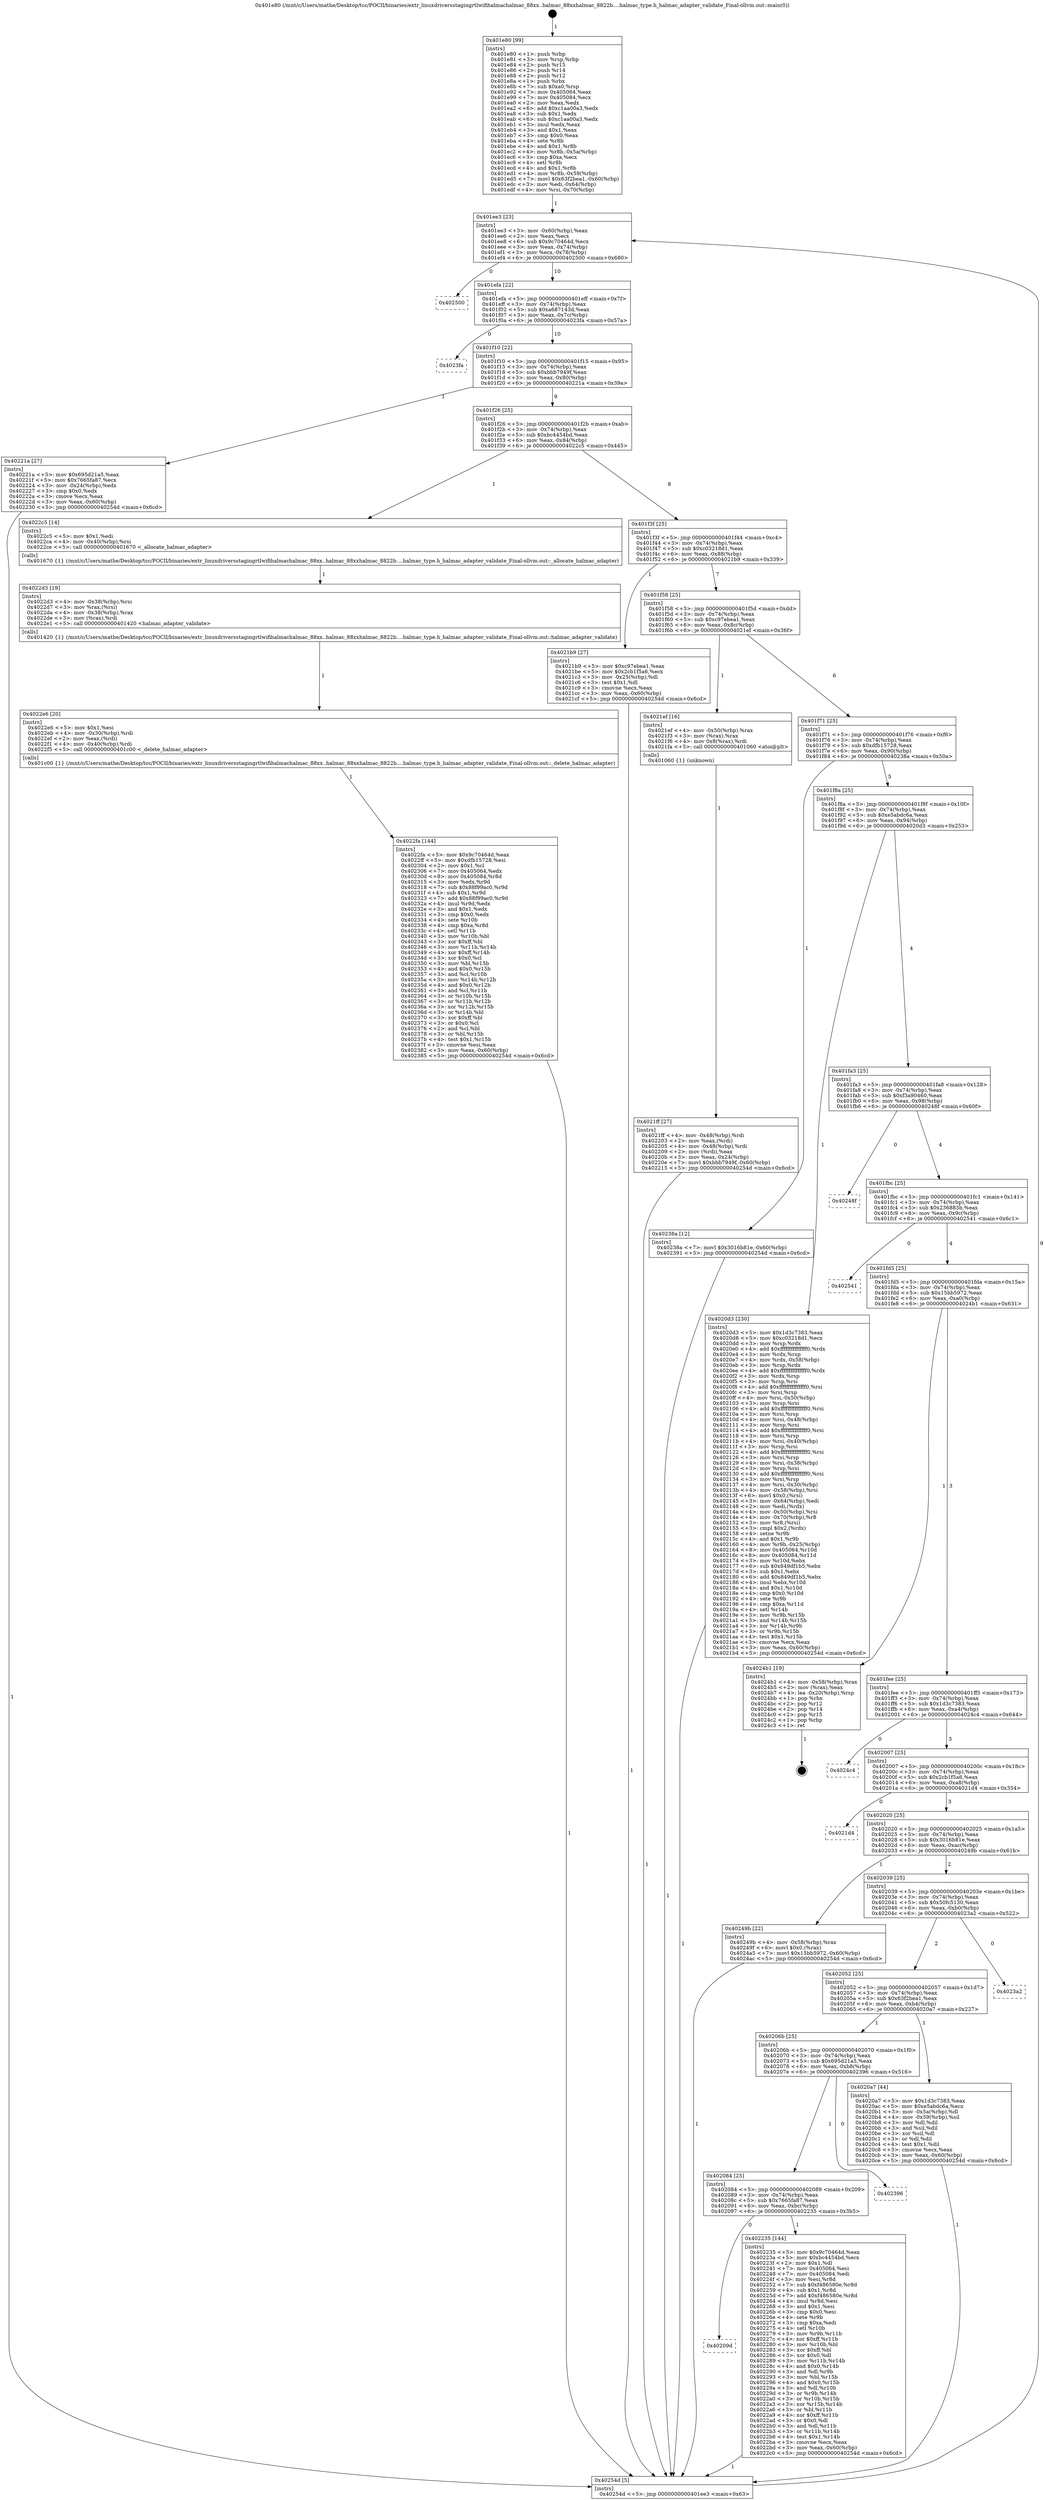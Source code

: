 digraph "0x401e80" {
  label = "0x401e80 (/mnt/c/Users/mathe/Desktop/tcc/POCII/binaries/extr_linuxdriversstagingrtlwifihalmachalmac_88xx..halmac_88xxhalmac_8822b....halmac_type.h_halmac_adapter_validate_Final-ollvm.out::main(0))"
  labelloc = "t"
  node[shape=record]

  Entry [label="",width=0.3,height=0.3,shape=circle,fillcolor=black,style=filled]
  "0x401ee3" [label="{
     0x401ee3 [23]\l
     | [instrs]\l
     &nbsp;&nbsp;0x401ee3 \<+3\>: mov -0x60(%rbp),%eax\l
     &nbsp;&nbsp;0x401ee6 \<+2\>: mov %eax,%ecx\l
     &nbsp;&nbsp;0x401ee8 \<+6\>: sub $0x9c70464d,%ecx\l
     &nbsp;&nbsp;0x401eee \<+3\>: mov %eax,-0x74(%rbp)\l
     &nbsp;&nbsp;0x401ef1 \<+3\>: mov %ecx,-0x78(%rbp)\l
     &nbsp;&nbsp;0x401ef4 \<+6\>: je 0000000000402500 \<main+0x680\>\l
  }"]
  "0x402500" [label="{
     0x402500\l
  }", style=dashed]
  "0x401efa" [label="{
     0x401efa [22]\l
     | [instrs]\l
     &nbsp;&nbsp;0x401efa \<+5\>: jmp 0000000000401eff \<main+0x7f\>\l
     &nbsp;&nbsp;0x401eff \<+3\>: mov -0x74(%rbp),%eax\l
     &nbsp;&nbsp;0x401f02 \<+5\>: sub $0xa687143d,%eax\l
     &nbsp;&nbsp;0x401f07 \<+3\>: mov %eax,-0x7c(%rbp)\l
     &nbsp;&nbsp;0x401f0a \<+6\>: je 00000000004023fa \<main+0x57a\>\l
  }"]
  Exit [label="",width=0.3,height=0.3,shape=circle,fillcolor=black,style=filled,peripheries=2]
  "0x4023fa" [label="{
     0x4023fa\l
  }", style=dashed]
  "0x401f10" [label="{
     0x401f10 [22]\l
     | [instrs]\l
     &nbsp;&nbsp;0x401f10 \<+5\>: jmp 0000000000401f15 \<main+0x95\>\l
     &nbsp;&nbsp;0x401f15 \<+3\>: mov -0x74(%rbp),%eax\l
     &nbsp;&nbsp;0x401f18 \<+5\>: sub $0xbbb7949f,%eax\l
     &nbsp;&nbsp;0x401f1d \<+3\>: mov %eax,-0x80(%rbp)\l
     &nbsp;&nbsp;0x401f20 \<+6\>: je 000000000040221a \<main+0x39a\>\l
  }"]
  "0x4022fa" [label="{
     0x4022fa [144]\l
     | [instrs]\l
     &nbsp;&nbsp;0x4022fa \<+5\>: mov $0x9c70464d,%eax\l
     &nbsp;&nbsp;0x4022ff \<+5\>: mov $0xdfb15728,%esi\l
     &nbsp;&nbsp;0x402304 \<+2\>: mov $0x1,%cl\l
     &nbsp;&nbsp;0x402306 \<+7\>: mov 0x405064,%edx\l
     &nbsp;&nbsp;0x40230d \<+8\>: mov 0x405084,%r8d\l
     &nbsp;&nbsp;0x402315 \<+3\>: mov %edx,%r9d\l
     &nbsp;&nbsp;0x402318 \<+7\>: sub $0x88f99ac0,%r9d\l
     &nbsp;&nbsp;0x40231f \<+4\>: sub $0x1,%r9d\l
     &nbsp;&nbsp;0x402323 \<+7\>: add $0x88f99ac0,%r9d\l
     &nbsp;&nbsp;0x40232a \<+4\>: imul %r9d,%edx\l
     &nbsp;&nbsp;0x40232e \<+3\>: and $0x1,%edx\l
     &nbsp;&nbsp;0x402331 \<+3\>: cmp $0x0,%edx\l
     &nbsp;&nbsp;0x402334 \<+4\>: sete %r10b\l
     &nbsp;&nbsp;0x402338 \<+4\>: cmp $0xa,%r8d\l
     &nbsp;&nbsp;0x40233c \<+4\>: setl %r11b\l
     &nbsp;&nbsp;0x402340 \<+3\>: mov %r10b,%bl\l
     &nbsp;&nbsp;0x402343 \<+3\>: xor $0xff,%bl\l
     &nbsp;&nbsp;0x402346 \<+3\>: mov %r11b,%r14b\l
     &nbsp;&nbsp;0x402349 \<+4\>: xor $0xff,%r14b\l
     &nbsp;&nbsp;0x40234d \<+3\>: xor $0x0,%cl\l
     &nbsp;&nbsp;0x402350 \<+3\>: mov %bl,%r15b\l
     &nbsp;&nbsp;0x402353 \<+4\>: and $0x0,%r15b\l
     &nbsp;&nbsp;0x402357 \<+3\>: and %cl,%r10b\l
     &nbsp;&nbsp;0x40235a \<+3\>: mov %r14b,%r12b\l
     &nbsp;&nbsp;0x40235d \<+4\>: and $0x0,%r12b\l
     &nbsp;&nbsp;0x402361 \<+3\>: and %cl,%r11b\l
     &nbsp;&nbsp;0x402364 \<+3\>: or %r10b,%r15b\l
     &nbsp;&nbsp;0x402367 \<+3\>: or %r11b,%r12b\l
     &nbsp;&nbsp;0x40236a \<+3\>: xor %r12b,%r15b\l
     &nbsp;&nbsp;0x40236d \<+3\>: or %r14b,%bl\l
     &nbsp;&nbsp;0x402370 \<+3\>: xor $0xff,%bl\l
     &nbsp;&nbsp;0x402373 \<+3\>: or $0x0,%cl\l
     &nbsp;&nbsp;0x402376 \<+2\>: and %cl,%bl\l
     &nbsp;&nbsp;0x402378 \<+3\>: or %bl,%r15b\l
     &nbsp;&nbsp;0x40237b \<+4\>: test $0x1,%r15b\l
     &nbsp;&nbsp;0x40237f \<+3\>: cmovne %esi,%eax\l
     &nbsp;&nbsp;0x402382 \<+3\>: mov %eax,-0x60(%rbp)\l
     &nbsp;&nbsp;0x402385 \<+5\>: jmp 000000000040254d \<main+0x6cd\>\l
  }"]
  "0x40221a" [label="{
     0x40221a [27]\l
     | [instrs]\l
     &nbsp;&nbsp;0x40221a \<+5\>: mov $0x695d21a5,%eax\l
     &nbsp;&nbsp;0x40221f \<+5\>: mov $0x7665fa87,%ecx\l
     &nbsp;&nbsp;0x402224 \<+3\>: mov -0x24(%rbp),%edx\l
     &nbsp;&nbsp;0x402227 \<+3\>: cmp $0x0,%edx\l
     &nbsp;&nbsp;0x40222a \<+3\>: cmove %ecx,%eax\l
     &nbsp;&nbsp;0x40222d \<+3\>: mov %eax,-0x60(%rbp)\l
     &nbsp;&nbsp;0x402230 \<+5\>: jmp 000000000040254d \<main+0x6cd\>\l
  }"]
  "0x401f26" [label="{
     0x401f26 [25]\l
     | [instrs]\l
     &nbsp;&nbsp;0x401f26 \<+5\>: jmp 0000000000401f2b \<main+0xab\>\l
     &nbsp;&nbsp;0x401f2b \<+3\>: mov -0x74(%rbp),%eax\l
     &nbsp;&nbsp;0x401f2e \<+5\>: sub $0xbc4454bd,%eax\l
     &nbsp;&nbsp;0x401f33 \<+6\>: mov %eax,-0x84(%rbp)\l
     &nbsp;&nbsp;0x401f39 \<+6\>: je 00000000004022c5 \<main+0x445\>\l
  }"]
  "0x4022e6" [label="{
     0x4022e6 [20]\l
     | [instrs]\l
     &nbsp;&nbsp;0x4022e6 \<+5\>: mov $0x1,%esi\l
     &nbsp;&nbsp;0x4022eb \<+4\>: mov -0x30(%rbp),%rdi\l
     &nbsp;&nbsp;0x4022ef \<+2\>: mov %eax,(%rdi)\l
     &nbsp;&nbsp;0x4022f1 \<+4\>: mov -0x40(%rbp),%rdi\l
     &nbsp;&nbsp;0x4022f5 \<+5\>: call 0000000000401c00 \<_delete_halmac_adapter\>\l
     | [calls]\l
     &nbsp;&nbsp;0x401c00 \{1\} (/mnt/c/Users/mathe/Desktop/tcc/POCII/binaries/extr_linuxdriversstagingrtlwifihalmachalmac_88xx..halmac_88xxhalmac_8822b....halmac_type.h_halmac_adapter_validate_Final-ollvm.out::_delete_halmac_adapter)\l
  }"]
  "0x4022c5" [label="{
     0x4022c5 [14]\l
     | [instrs]\l
     &nbsp;&nbsp;0x4022c5 \<+5\>: mov $0x1,%edi\l
     &nbsp;&nbsp;0x4022ca \<+4\>: mov -0x40(%rbp),%rsi\l
     &nbsp;&nbsp;0x4022ce \<+5\>: call 0000000000401670 \<_allocate_halmac_adapter\>\l
     | [calls]\l
     &nbsp;&nbsp;0x401670 \{1\} (/mnt/c/Users/mathe/Desktop/tcc/POCII/binaries/extr_linuxdriversstagingrtlwifihalmachalmac_88xx..halmac_88xxhalmac_8822b....halmac_type.h_halmac_adapter_validate_Final-ollvm.out::_allocate_halmac_adapter)\l
  }"]
  "0x401f3f" [label="{
     0x401f3f [25]\l
     | [instrs]\l
     &nbsp;&nbsp;0x401f3f \<+5\>: jmp 0000000000401f44 \<main+0xc4\>\l
     &nbsp;&nbsp;0x401f44 \<+3\>: mov -0x74(%rbp),%eax\l
     &nbsp;&nbsp;0x401f47 \<+5\>: sub $0xc03218d1,%eax\l
     &nbsp;&nbsp;0x401f4c \<+6\>: mov %eax,-0x88(%rbp)\l
     &nbsp;&nbsp;0x401f52 \<+6\>: je 00000000004021b9 \<main+0x339\>\l
  }"]
  "0x4022d3" [label="{
     0x4022d3 [19]\l
     | [instrs]\l
     &nbsp;&nbsp;0x4022d3 \<+4\>: mov -0x38(%rbp),%rsi\l
     &nbsp;&nbsp;0x4022d7 \<+3\>: mov %rax,(%rsi)\l
     &nbsp;&nbsp;0x4022da \<+4\>: mov -0x38(%rbp),%rax\l
     &nbsp;&nbsp;0x4022de \<+3\>: mov (%rax),%rdi\l
     &nbsp;&nbsp;0x4022e1 \<+5\>: call 0000000000401420 \<halmac_adapter_validate\>\l
     | [calls]\l
     &nbsp;&nbsp;0x401420 \{1\} (/mnt/c/Users/mathe/Desktop/tcc/POCII/binaries/extr_linuxdriversstagingrtlwifihalmachalmac_88xx..halmac_88xxhalmac_8822b....halmac_type.h_halmac_adapter_validate_Final-ollvm.out::halmac_adapter_validate)\l
  }"]
  "0x4021b9" [label="{
     0x4021b9 [27]\l
     | [instrs]\l
     &nbsp;&nbsp;0x4021b9 \<+5\>: mov $0xc97ebea1,%eax\l
     &nbsp;&nbsp;0x4021be \<+5\>: mov $0x2cb1f5a6,%ecx\l
     &nbsp;&nbsp;0x4021c3 \<+3\>: mov -0x25(%rbp),%dl\l
     &nbsp;&nbsp;0x4021c6 \<+3\>: test $0x1,%dl\l
     &nbsp;&nbsp;0x4021c9 \<+3\>: cmovne %ecx,%eax\l
     &nbsp;&nbsp;0x4021cc \<+3\>: mov %eax,-0x60(%rbp)\l
     &nbsp;&nbsp;0x4021cf \<+5\>: jmp 000000000040254d \<main+0x6cd\>\l
  }"]
  "0x401f58" [label="{
     0x401f58 [25]\l
     | [instrs]\l
     &nbsp;&nbsp;0x401f58 \<+5\>: jmp 0000000000401f5d \<main+0xdd\>\l
     &nbsp;&nbsp;0x401f5d \<+3\>: mov -0x74(%rbp),%eax\l
     &nbsp;&nbsp;0x401f60 \<+5\>: sub $0xc97ebea1,%eax\l
     &nbsp;&nbsp;0x401f65 \<+6\>: mov %eax,-0x8c(%rbp)\l
     &nbsp;&nbsp;0x401f6b \<+6\>: je 00000000004021ef \<main+0x36f\>\l
  }"]
  "0x40209d" [label="{
     0x40209d\l
  }", style=dashed]
  "0x4021ef" [label="{
     0x4021ef [16]\l
     | [instrs]\l
     &nbsp;&nbsp;0x4021ef \<+4\>: mov -0x50(%rbp),%rax\l
     &nbsp;&nbsp;0x4021f3 \<+3\>: mov (%rax),%rax\l
     &nbsp;&nbsp;0x4021f6 \<+4\>: mov 0x8(%rax),%rdi\l
     &nbsp;&nbsp;0x4021fa \<+5\>: call 0000000000401060 \<atoi@plt\>\l
     | [calls]\l
     &nbsp;&nbsp;0x401060 \{1\} (unknown)\l
  }"]
  "0x401f71" [label="{
     0x401f71 [25]\l
     | [instrs]\l
     &nbsp;&nbsp;0x401f71 \<+5\>: jmp 0000000000401f76 \<main+0xf6\>\l
     &nbsp;&nbsp;0x401f76 \<+3\>: mov -0x74(%rbp),%eax\l
     &nbsp;&nbsp;0x401f79 \<+5\>: sub $0xdfb15728,%eax\l
     &nbsp;&nbsp;0x401f7e \<+6\>: mov %eax,-0x90(%rbp)\l
     &nbsp;&nbsp;0x401f84 \<+6\>: je 000000000040238a \<main+0x50a\>\l
  }"]
  "0x402235" [label="{
     0x402235 [144]\l
     | [instrs]\l
     &nbsp;&nbsp;0x402235 \<+5\>: mov $0x9c70464d,%eax\l
     &nbsp;&nbsp;0x40223a \<+5\>: mov $0xbc4454bd,%ecx\l
     &nbsp;&nbsp;0x40223f \<+2\>: mov $0x1,%dl\l
     &nbsp;&nbsp;0x402241 \<+7\>: mov 0x405064,%esi\l
     &nbsp;&nbsp;0x402248 \<+7\>: mov 0x405084,%edi\l
     &nbsp;&nbsp;0x40224f \<+3\>: mov %esi,%r8d\l
     &nbsp;&nbsp;0x402252 \<+7\>: sub $0xf486580e,%r8d\l
     &nbsp;&nbsp;0x402259 \<+4\>: sub $0x1,%r8d\l
     &nbsp;&nbsp;0x40225d \<+7\>: add $0xf486580e,%r8d\l
     &nbsp;&nbsp;0x402264 \<+4\>: imul %r8d,%esi\l
     &nbsp;&nbsp;0x402268 \<+3\>: and $0x1,%esi\l
     &nbsp;&nbsp;0x40226b \<+3\>: cmp $0x0,%esi\l
     &nbsp;&nbsp;0x40226e \<+4\>: sete %r9b\l
     &nbsp;&nbsp;0x402272 \<+3\>: cmp $0xa,%edi\l
     &nbsp;&nbsp;0x402275 \<+4\>: setl %r10b\l
     &nbsp;&nbsp;0x402279 \<+3\>: mov %r9b,%r11b\l
     &nbsp;&nbsp;0x40227c \<+4\>: xor $0xff,%r11b\l
     &nbsp;&nbsp;0x402280 \<+3\>: mov %r10b,%bl\l
     &nbsp;&nbsp;0x402283 \<+3\>: xor $0xff,%bl\l
     &nbsp;&nbsp;0x402286 \<+3\>: xor $0x0,%dl\l
     &nbsp;&nbsp;0x402289 \<+3\>: mov %r11b,%r14b\l
     &nbsp;&nbsp;0x40228c \<+4\>: and $0x0,%r14b\l
     &nbsp;&nbsp;0x402290 \<+3\>: and %dl,%r9b\l
     &nbsp;&nbsp;0x402293 \<+3\>: mov %bl,%r15b\l
     &nbsp;&nbsp;0x402296 \<+4\>: and $0x0,%r15b\l
     &nbsp;&nbsp;0x40229a \<+3\>: and %dl,%r10b\l
     &nbsp;&nbsp;0x40229d \<+3\>: or %r9b,%r14b\l
     &nbsp;&nbsp;0x4022a0 \<+3\>: or %r10b,%r15b\l
     &nbsp;&nbsp;0x4022a3 \<+3\>: xor %r15b,%r14b\l
     &nbsp;&nbsp;0x4022a6 \<+3\>: or %bl,%r11b\l
     &nbsp;&nbsp;0x4022a9 \<+4\>: xor $0xff,%r11b\l
     &nbsp;&nbsp;0x4022ad \<+3\>: or $0x0,%dl\l
     &nbsp;&nbsp;0x4022b0 \<+3\>: and %dl,%r11b\l
     &nbsp;&nbsp;0x4022b3 \<+3\>: or %r11b,%r14b\l
     &nbsp;&nbsp;0x4022b6 \<+4\>: test $0x1,%r14b\l
     &nbsp;&nbsp;0x4022ba \<+3\>: cmovne %ecx,%eax\l
     &nbsp;&nbsp;0x4022bd \<+3\>: mov %eax,-0x60(%rbp)\l
     &nbsp;&nbsp;0x4022c0 \<+5\>: jmp 000000000040254d \<main+0x6cd\>\l
  }"]
  "0x40238a" [label="{
     0x40238a [12]\l
     | [instrs]\l
     &nbsp;&nbsp;0x40238a \<+7\>: movl $0x3016b81e,-0x60(%rbp)\l
     &nbsp;&nbsp;0x402391 \<+5\>: jmp 000000000040254d \<main+0x6cd\>\l
  }"]
  "0x401f8a" [label="{
     0x401f8a [25]\l
     | [instrs]\l
     &nbsp;&nbsp;0x401f8a \<+5\>: jmp 0000000000401f8f \<main+0x10f\>\l
     &nbsp;&nbsp;0x401f8f \<+3\>: mov -0x74(%rbp),%eax\l
     &nbsp;&nbsp;0x401f92 \<+5\>: sub $0xe5abdc6a,%eax\l
     &nbsp;&nbsp;0x401f97 \<+6\>: mov %eax,-0x94(%rbp)\l
     &nbsp;&nbsp;0x401f9d \<+6\>: je 00000000004020d3 \<main+0x253\>\l
  }"]
  "0x402084" [label="{
     0x402084 [25]\l
     | [instrs]\l
     &nbsp;&nbsp;0x402084 \<+5\>: jmp 0000000000402089 \<main+0x209\>\l
     &nbsp;&nbsp;0x402089 \<+3\>: mov -0x74(%rbp),%eax\l
     &nbsp;&nbsp;0x40208c \<+5\>: sub $0x7665fa87,%eax\l
     &nbsp;&nbsp;0x402091 \<+6\>: mov %eax,-0xbc(%rbp)\l
     &nbsp;&nbsp;0x402097 \<+6\>: je 0000000000402235 \<main+0x3b5\>\l
  }"]
  "0x4020d3" [label="{
     0x4020d3 [230]\l
     | [instrs]\l
     &nbsp;&nbsp;0x4020d3 \<+5\>: mov $0x1d3c7383,%eax\l
     &nbsp;&nbsp;0x4020d8 \<+5\>: mov $0xc03218d1,%ecx\l
     &nbsp;&nbsp;0x4020dd \<+3\>: mov %rsp,%rdx\l
     &nbsp;&nbsp;0x4020e0 \<+4\>: add $0xfffffffffffffff0,%rdx\l
     &nbsp;&nbsp;0x4020e4 \<+3\>: mov %rdx,%rsp\l
     &nbsp;&nbsp;0x4020e7 \<+4\>: mov %rdx,-0x58(%rbp)\l
     &nbsp;&nbsp;0x4020eb \<+3\>: mov %rsp,%rdx\l
     &nbsp;&nbsp;0x4020ee \<+4\>: add $0xfffffffffffffff0,%rdx\l
     &nbsp;&nbsp;0x4020f2 \<+3\>: mov %rdx,%rsp\l
     &nbsp;&nbsp;0x4020f5 \<+3\>: mov %rsp,%rsi\l
     &nbsp;&nbsp;0x4020f8 \<+4\>: add $0xfffffffffffffff0,%rsi\l
     &nbsp;&nbsp;0x4020fc \<+3\>: mov %rsi,%rsp\l
     &nbsp;&nbsp;0x4020ff \<+4\>: mov %rsi,-0x50(%rbp)\l
     &nbsp;&nbsp;0x402103 \<+3\>: mov %rsp,%rsi\l
     &nbsp;&nbsp;0x402106 \<+4\>: add $0xfffffffffffffff0,%rsi\l
     &nbsp;&nbsp;0x40210a \<+3\>: mov %rsi,%rsp\l
     &nbsp;&nbsp;0x40210d \<+4\>: mov %rsi,-0x48(%rbp)\l
     &nbsp;&nbsp;0x402111 \<+3\>: mov %rsp,%rsi\l
     &nbsp;&nbsp;0x402114 \<+4\>: add $0xfffffffffffffff0,%rsi\l
     &nbsp;&nbsp;0x402118 \<+3\>: mov %rsi,%rsp\l
     &nbsp;&nbsp;0x40211b \<+4\>: mov %rsi,-0x40(%rbp)\l
     &nbsp;&nbsp;0x40211f \<+3\>: mov %rsp,%rsi\l
     &nbsp;&nbsp;0x402122 \<+4\>: add $0xfffffffffffffff0,%rsi\l
     &nbsp;&nbsp;0x402126 \<+3\>: mov %rsi,%rsp\l
     &nbsp;&nbsp;0x402129 \<+4\>: mov %rsi,-0x38(%rbp)\l
     &nbsp;&nbsp;0x40212d \<+3\>: mov %rsp,%rsi\l
     &nbsp;&nbsp;0x402130 \<+4\>: add $0xfffffffffffffff0,%rsi\l
     &nbsp;&nbsp;0x402134 \<+3\>: mov %rsi,%rsp\l
     &nbsp;&nbsp;0x402137 \<+4\>: mov %rsi,-0x30(%rbp)\l
     &nbsp;&nbsp;0x40213b \<+4\>: mov -0x58(%rbp),%rsi\l
     &nbsp;&nbsp;0x40213f \<+6\>: movl $0x0,(%rsi)\l
     &nbsp;&nbsp;0x402145 \<+3\>: mov -0x64(%rbp),%edi\l
     &nbsp;&nbsp;0x402148 \<+2\>: mov %edi,(%rdx)\l
     &nbsp;&nbsp;0x40214a \<+4\>: mov -0x50(%rbp),%rsi\l
     &nbsp;&nbsp;0x40214e \<+4\>: mov -0x70(%rbp),%r8\l
     &nbsp;&nbsp;0x402152 \<+3\>: mov %r8,(%rsi)\l
     &nbsp;&nbsp;0x402155 \<+3\>: cmpl $0x2,(%rdx)\l
     &nbsp;&nbsp;0x402158 \<+4\>: setne %r9b\l
     &nbsp;&nbsp;0x40215c \<+4\>: and $0x1,%r9b\l
     &nbsp;&nbsp;0x402160 \<+4\>: mov %r9b,-0x25(%rbp)\l
     &nbsp;&nbsp;0x402164 \<+8\>: mov 0x405064,%r10d\l
     &nbsp;&nbsp;0x40216c \<+8\>: mov 0x405084,%r11d\l
     &nbsp;&nbsp;0x402174 \<+3\>: mov %r10d,%ebx\l
     &nbsp;&nbsp;0x402177 \<+6\>: sub $0x849df1b5,%ebx\l
     &nbsp;&nbsp;0x40217d \<+3\>: sub $0x1,%ebx\l
     &nbsp;&nbsp;0x402180 \<+6\>: add $0x849df1b5,%ebx\l
     &nbsp;&nbsp;0x402186 \<+4\>: imul %ebx,%r10d\l
     &nbsp;&nbsp;0x40218a \<+4\>: and $0x1,%r10d\l
     &nbsp;&nbsp;0x40218e \<+4\>: cmp $0x0,%r10d\l
     &nbsp;&nbsp;0x402192 \<+4\>: sete %r9b\l
     &nbsp;&nbsp;0x402196 \<+4\>: cmp $0xa,%r11d\l
     &nbsp;&nbsp;0x40219a \<+4\>: setl %r14b\l
     &nbsp;&nbsp;0x40219e \<+3\>: mov %r9b,%r15b\l
     &nbsp;&nbsp;0x4021a1 \<+3\>: and %r14b,%r15b\l
     &nbsp;&nbsp;0x4021a4 \<+3\>: xor %r14b,%r9b\l
     &nbsp;&nbsp;0x4021a7 \<+3\>: or %r9b,%r15b\l
     &nbsp;&nbsp;0x4021aa \<+4\>: test $0x1,%r15b\l
     &nbsp;&nbsp;0x4021ae \<+3\>: cmovne %ecx,%eax\l
     &nbsp;&nbsp;0x4021b1 \<+3\>: mov %eax,-0x60(%rbp)\l
     &nbsp;&nbsp;0x4021b4 \<+5\>: jmp 000000000040254d \<main+0x6cd\>\l
  }"]
  "0x401fa3" [label="{
     0x401fa3 [25]\l
     | [instrs]\l
     &nbsp;&nbsp;0x401fa3 \<+5\>: jmp 0000000000401fa8 \<main+0x128\>\l
     &nbsp;&nbsp;0x401fa8 \<+3\>: mov -0x74(%rbp),%eax\l
     &nbsp;&nbsp;0x401fab \<+5\>: sub $0xf3a90460,%eax\l
     &nbsp;&nbsp;0x401fb0 \<+6\>: mov %eax,-0x98(%rbp)\l
     &nbsp;&nbsp;0x401fb6 \<+6\>: je 000000000040248f \<main+0x60f\>\l
  }"]
  "0x402396" [label="{
     0x402396\l
  }", style=dashed]
  "0x40248f" [label="{
     0x40248f\l
  }", style=dashed]
  "0x401fbc" [label="{
     0x401fbc [25]\l
     | [instrs]\l
     &nbsp;&nbsp;0x401fbc \<+5\>: jmp 0000000000401fc1 \<main+0x141\>\l
     &nbsp;&nbsp;0x401fc1 \<+3\>: mov -0x74(%rbp),%eax\l
     &nbsp;&nbsp;0x401fc4 \<+5\>: sub $0x236883b,%eax\l
     &nbsp;&nbsp;0x401fc9 \<+6\>: mov %eax,-0x9c(%rbp)\l
     &nbsp;&nbsp;0x401fcf \<+6\>: je 0000000000402541 \<main+0x6c1\>\l
  }"]
  "0x4021ff" [label="{
     0x4021ff [27]\l
     | [instrs]\l
     &nbsp;&nbsp;0x4021ff \<+4\>: mov -0x48(%rbp),%rdi\l
     &nbsp;&nbsp;0x402203 \<+2\>: mov %eax,(%rdi)\l
     &nbsp;&nbsp;0x402205 \<+4\>: mov -0x48(%rbp),%rdi\l
     &nbsp;&nbsp;0x402209 \<+2\>: mov (%rdi),%eax\l
     &nbsp;&nbsp;0x40220b \<+3\>: mov %eax,-0x24(%rbp)\l
     &nbsp;&nbsp;0x40220e \<+7\>: movl $0xbbb7949f,-0x60(%rbp)\l
     &nbsp;&nbsp;0x402215 \<+5\>: jmp 000000000040254d \<main+0x6cd\>\l
  }"]
  "0x402541" [label="{
     0x402541\l
  }", style=dashed]
  "0x401fd5" [label="{
     0x401fd5 [25]\l
     | [instrs]\l
     &nbsp;&nbsp;0x401fd5 \<+5\>: jmp 0000000000401fda \<main+0x15a\>\l
     &nbsp;&nbsp;0x401fda \<+3\>: mov -0x74(%rbp),%eax\l
     &nbsp;&nbsp;0x401fdd \<+5\>: sub $0x15bb5972,%eax\l
     &nbsp;&nbsp;0x401fe2 \<+6\>: mov %eax,-0xa0(%rbp)\l
     &nbsp;&nbsp;0x401fe8 \<+6\>: je 00000000004024b1 \<main+0x631\>\l
  }"]
  "0x401e80" [label="{
     0x401e80 [99]\l
     | [instrs]\l
     &nbsp;&nbsp;0x401e80 \<+1\>: push %rbp\l
     &nbsp;&nbsp;0x401e81 \<+3\>: mov %rsp,%rbp\l
     &nbsp;&nbsp;0x401e84 \<+2\>: push %r15\l
     &nbsp;&nbsp;0x401e86 \<+2\>: push %r14\l
     &nbsp;&nbsp;0x401e88 \<+2\>: push %r12\l
     &nbsp;&nbsp;0x401e8a \<+1\>: push %rbx\l
     &nbsp;&nbsp;0x401e8b \<+7\>: sub $0xa0,%rsp\l
     &nbsp;&nbsp;0x401e92 \<+7\>: mov 0x405064,%eax\l
     &nbsp;&nbsp;0x401e99 \<+7\>: mov 0x405084,%ecx\l
     &nbsp;&nbsp;0x401ea0 \<+2\>: mov %eax,%edx\l
     &nbsp;&nbsp;0x401ea2 \<+6\>: add $0xc1aa00a3,%edx\l
     &nbsp;&nbsp;0x401ea8 \<+3\>: sub $0x1,%edx\l
     &nbsp;&nbsp;0x401eab \<+6\>: sub $0xc1aa00a3,%edx\l
     &nbsp;&nbsp;0x401eb1 \<+3\>: imul %edx,%eax\l
     &nbsp;&nbsp;0x401eb4 \<+3\>: and $0x1,%eax\l
     &nbsp;&nbsp;0x401eb7 \<+3\>: cmp $0x0,%eax\l
     &nbsp;&nbsp;0x401eba \<+4\>: sete %r8b\l
     &nbsp;&nbsp;0x401ebe \<+4\>: and $0x1,%r8b\l
     &nbsp;&nbsp;0x401ec2 \<+4\>: mov %r8b,-0x5a(%rbp)\l
     &nbsp;&nbsp;0x401ec6 \<+3\>: cmp $0xa,%ecx\l
     &nbsp;&nbsp;0x401ec9 \<+4\>: setl %r8b\l
     &nbsp;&nbsp;0x401ecd \<+4\>: and $0x1,%r8b\l
     &nbsp;&nbsp;0x401ed1 \<+4\>: mov %r8b,-0x59(%rbp)\l
     &nbsp;&nbsp;0x401ed5 \<+7\>: movl $0x63f2bea1,-0x60(%rbp)\l
     &nbsp;&nbsp;0x401edc \<+3\>: mov %edi,-0x64(%rbp)\l
     &nbsp;&nbsp;0x401edf \<+4\>: mov %rsi,-0x70(%rbp)\l
  }"]
  "0x4024b1" [label="{
     0x4024b1 [19]\l
     | [instrs]\l
     &nbsp;&nbsp;0x4024b1 \<+4\>: mov -0x58(%rbp),%rax\l
     &nbsp;&nbsp;0x4024b5 \<+2\>: mov (%rax),%eax\l
     &nbsp;&nbsp;0x4024b7 \<+4\>: lea -0x20(%rbp),%rsp\l
     &nbsp;&nbsp;0x4024bb \<+1\>: pop %rbx\l
     &nbsp;&nbsp;0x4024bc \<+2\>: pop %r12\l
     &nbsp;&nbsp;0x4024be \<+2\>: pop %r14\l
     &nbsp;&nbsp;0x4024c0 \<+2\>: pop %r15\l
     &nbsp;&nbsp;0x4024c2 \<+1\>: pop %rbp\l
     &nbsp;&nbsp;0x4024c3 \<+1\>: ret\l
  }"]
  "0x401fee" [label="{
     0x401fee [25]\l
     | [instrs]\l
     &nbsp;&nbsp;0x401fee \<+5\>: jmp 0000000000401ff3 \<main+0x173\>\l
     &nbsp;&nbsp;0x401ff3 \<+3\>: mov -0x74(%rbp),%eax\l
     &nbsp;&nbsp;0x401ff6 \<+5\>: sub $0x1d3c7383,%eax\l
     &nbsp;&nbsp;0x401ffb \<+6\>: mov %eax,-0xa4(%rbp)\l
     &nbsp;&nbsp;0x402001 \<+6\>: je 00000000004024c4 \<main+0x644\>\l
  }"]
  "0x40254d" [label="{
     0x40254d [5]\l
     | [instrs]\l
     &nbsp;&nbsp;0x40254d \<+5\>: jmp 0000000000401ee3 \<main+0x63\>\l
  }"]
  "0x4024c4" [label="{
     0x4024c4\l
  }", style=dashed]
  "0x402007" [label="{
     0x402007 [25]\l
     | [instrs]\l
     &nbsp;&nbsp;0x402007 \<+5\>: jmp 000000000040200c \<main+0x18c\>\l
     &nbsp;&nbsp;0x40200c \<+3\>: mov -0x74(%rbp),%eax\l
     &nbsp;&nbsp;0x40200f \<+5\>: sub $0x2cb1f5a6,%eax\l
     &nbsp;&nbsp;0x402014 \<+6\>: mov %eax,-0xa8(%rbp)\l
     &nbsp;&nbsp;0x40201a \<+6\>: je 00000000004021d4 \<main+0x354\>\l
  }"]
  "0x40206b" [label="{
     0x40206b [25]\l
     | [instrs]\l
     &nbsp;&nbsp;0x40206b \<+5\>: jmp 0000000000402070 \<main+0x1f0\>\l
     &nbsp;&nbsp;0x402070 \<+3\>: mov -0x74(%rbp),%eax\l
     &nbsp;&nbsp;0x402073 \<+5\>: sub $0x695d21a5,%eax\l
     &nbsp;&nbsp;0x402078 \<+6\>: mov %eax,-0xb8(%rbp)\l
     &nbsp;&nbsp;0x40207e \<+6\>: je 0000000000402396 \<main+0x516\>\l
  }"]
  "0x4021d4" [label="{
     0x4021d4\l
  }", style=dashed]
  "0x402020" [label="{
     0x402020 [25]\l
     | [instrs]\l
     &nbsp;&nbsp;0x402020 \<+5\>: jmp 0000000000402025 \<main+0x1a5\>\l
     &nbsp;&nbsp;0x402025 \<+3\>: mov -0x74(%rbp),%eax\l
     &nbsp;&nbsp;0x402028 \<+5\>: sub $0x3016b81e,%eax\l
     &nbsp;&nbsp;0x40202d \<+6\>: mov %eax,-0xac(%rbp)\l
     &nbsp;&nbsp;0x402033 \<+6\>: je 000000000040249b \<main+0x61b\>\l
  }"]
  "0x4020a7" [label="{
     0x4020a7 [44]\l
     | [instrs]\l
     &nbsp;&nbsp;0x4020a7 \<+5\>: mov $0x1d3c7383,%eax\l
     &nbsp;&nbsp;0x4020ac \<+5\>: mov $0xe5abdc6a,%ecx\l
     &nbsp;&nbsp;0x4020b1 \<+3\>: mov -0x5a(%rbp),%dl\l
     &nbsp;&nbsp;0x4020b4 \<+4\>: mov -0x59(%rbp),%sil\l
     &nbsp;&nbsp;0x4020b8 \<+3\>: mov %dl,%dil\l
     &nbsp;&nbsp;0x4020bb \<+3\>: and %sil,%dil\l
     &nbsp;&nbsp;0x4020be \<+3\>: xor %sil,%dl\l
     &nbsp;&nbsp;0x4020c1 \<+3\>: or %dl,%dil\l
     &nbsp;&nbsp;0x4020c4 \<+4\>: test $0x1,%dil\l
     &nbsp;&nbsp;0x4020c8 \<+3\>: cmovne %ecx,%eax\l
     &nbsp;&nbsp;0x4020cb \<+3\>: mov %eax,-0x60(%rbp)\l
     &nbsp;&nbsp;0x4020ce \<+5\>: jmp 000000000040254d \<main+0x6cd\>\l
  }"]
  "0x40249b" [label="{
     0x40249b [22]\l
     | [instrs]\l
     &nbsp;&nbsp;0x40249b \<+4\>: mov -0x58(%rbp),%rax\l
     &nbsp;&nbsp;0x40249f \<+6\>: movl $0x0,(%rax)\l
     &nbsp;&nbsp;0x4024a5 \<+7\>: movl $0x15bb5972,-0x60(%rbp)\l
     &nbsp;&nbsp;0x4024ac \<+5\>: jmp 000000000040254d \<main+0x6cd\>\l
  }"]
  "0x402039" [label="{
     0x402039 [25]\l
     | [instrs]\l
     &nbsp;&nbsp;0x402039 \<+5\>: jmp 000000000040203e \<main+0x1be\>\l
     &nbsp;&nbsp;0x40203e \<+3\>: mov -0x74(%rbp),%eax\l
     &nbsp;&nbsp;0x402041 \<+5\>: sub $0x50fc5130,%eax\l
     &nbsp;&nbsp;0x402046 \<+6\>: mov %eax,-0xb0(%rbp)\l
     &nbsp;&nbsp;0x40204c \<+6\>: je 00000000004023a2 \<main+0x522\>\l
  }"]
  "0x402052" [label="{
     0x402052 [25]\l
     | [instrs]\l
     &nbsp;&nbsp;0x402052 \<+5\>: jmp 0000000000402057 \<main+0x1d7\>\l
     &nbsp;&nbsp;0x402057 \<+3\>: mov -0x74(%rbp),%eax\l
     &nbsp;&nbsp;0x40205a \<+5\>: sub $0x63f2bea1,%eax\l
     &nbsp;&nbsp;0x40205f \<+6\>: mov %eax,-0xb4(%rbp)\l
     &nbsp;&nbsp;0x402065 \<+6\>: je 00000000004020a7 \<main+0x227\>\l
  }"]
  "0x4023a2" [label="{
     0x4023a2\l
  }", style=dashed]
  Entry -> "0x401e80" [label=" 1"]
  "0x401ee3" -> "0x402500" [label=" 0"]
  "0x401ee3" -> "0x401efa" [label=" 10"]
  "0x4024b1" -> Exit [label=" 1"]
  "0x401efa" -> "0x4023fa" [label=" 0"]
  "0x401efa" -> "0x401f10" [label=" 10"]
  "0x40249b" -> "0x40254d" [label=" 1"]
  "0x401f10" -> "0x40221a" [label=" 1"]
  "0x401f10" -> "0x401f26" [label=" 9"]
  "0x40238a" -> "0x40254d" [label=" 1"]
  "0x401f26" -> "0x4022c5" [label=" 1"]
  "0x401f26" -> "0x401f3f" [label=" 8"]
  "0x4022fa" -> "0x40254d" [label=" 1"]
  "0x401f3f" -> "0x4021b9" [label=" 1"]
  "0x401f3f" -> "0x401f58" [label=" 7"]
  "0x4022e6" -> "0x4022fa" [label=" 1"]
  "0x401f58" -> "0x4021ef" [label=" 1"]
  "0x401f58" -> "0x401f71" [label=" 6"]
  "0x4022d3" -> "0x4022e6" [label=" 1"]
  "0x401f71" -> "0x40238a" [label=" 1"]
  "0x401f71" -> "0x401f8a" [label=" 5"]
  "0x4022c5" -> "0x4022d3" [label=" 1"]
  "0x401f8a" -> "0x4020d3" [label=" 1"]
  "0x401f8a" -> "0x401fa3" [label=" 4"]
  "0x402084" -> "0x40209d" [label=" 0"]
  "0x401fa3" -> "0x40248f" [label=" 0"]
  "0x401fa3" -> "0x401fbc" [label=" 4"]
  "0x402084" -> "0x402235" [label=" 1"]
  "0x401fbc" -> "0x402541" [label=" 0"]
  "0x401fbc" -> "0x401fd5" [label=" 4"]
  "0x40206b" -> "0x402084" [label=" 1"]
  "0x401fd5" -> "0x4024b1" [label=" 1"]
  "0x401fd5" -> "0x401fee" [label=" 3"]
  "0x40206b" -> "0x402396" [label=" 0"]
  "0x401fee" -> "0x4024c4" [label=" 0"]
  "0x401fee" -> "0x402007" [label=" 3"]
  "0x402235" -> "0x40254d" [label=" 1"]
  "0x402007" -> "0x4021d4" [label=" 0"]
  "0x402007" -> "0x402020" [label=" 3"]
  "0x40221a" -> "0x40254d" [label=" 1"]
  "0x402020" -> "0x40249b" [label=" 1"]
  "0x402020" -> "0x402039" [label=" 2"]
  "0x4021ff" -> "0x40254d" [label=" 1"]
  "0x402039" -> "0x4023a2" [label=" 0"]
  "0x402039" -> "0x402052" [label=" 2"]
  "0x4021ef" -> "0x4021ff" [label=" 1"]
  "0x402052" -> "0x4020a7" [label=" 1"]
  "0x402052" -> "0x40206b" [label=" 1"]
  "0x4020a7" -> "0x40254d" [label=" 1"]
  "0x401e80" -> "0x401ee3" [label=" 1"]
  "0x40254d" -> "0x401ee3" [label=" 9"]
  "0x4020d3" -> "0x40254d" [label=" 1"]
  "0x4021b9" -> "0x40254d" [label=" 1"]
}
